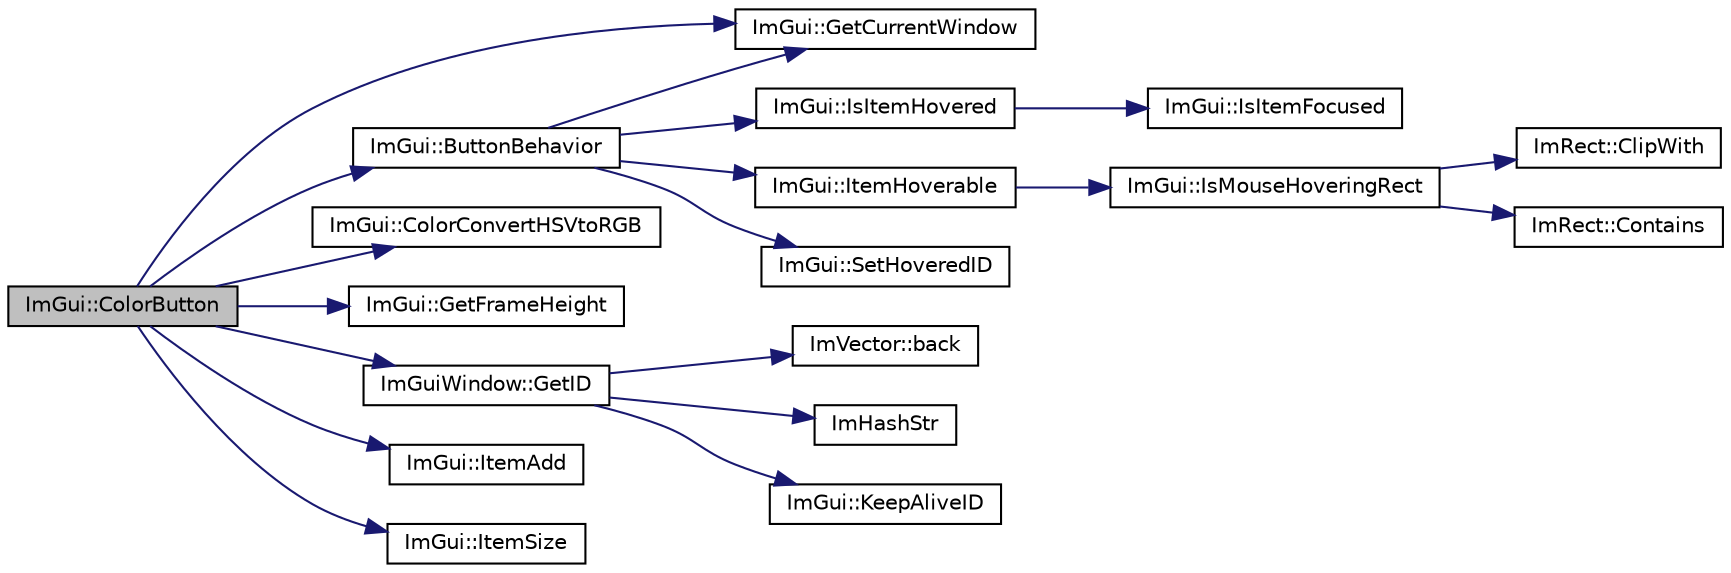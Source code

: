 digraph "ImGui::ColorButton"
{
 // LATEX_PDF_SIZE
  edge [fontname="Helvetica",fontsize="10",labelfontname="Helvetica",labelfontsize="10"];
  node [fontname="Helvetica",fontsize="10",shape=record];
  rankdir="LR";
  Node1 [label="ImGui::ColorButton",height=0.2,width=0.4,color="black", fillcolor="grey75", style="filled", fontcolor="black",tooltip=" "];
  Node1 -> Node2 [color="midnightblue",fontsize="10",style="solid",fontname="Helvetica"];
  Node2 [label="ImGui::ButtonBehavior",height=0.2,width=0.4,color="black", fillcolor="white", style="filled",URL="$namespace_im_gui.html#a65a4f18b1bc8ce0f351687922089f374",tooltip=" "];
  Node2 -> Node3 [color="midnightblue",fontsize="10",style="solid",fontname="Helvetica"];
  Node3 [label="ImGui::GetCurrentWindow",height=0.2,width=0.4,color="black", fillcolor="white", style="filled",URL="$namespace_im_gui.html#a7ceba68eca2b09fb6bf1ad88037e6203",tooltip=" "];
  Node2 -> Node4 [color="midnightblue",fontsize="10",style="solid",fontname="Helvetica"];
  Node4 [label="ImGui::IsItemHovered",height=0.2,width=0.4,color="black", fillcolor="white", style="filled",URL="$namespace_im_gui.html#ac9a400eff3a9561d95e80486c52a660b",tooltip=" "];
  Node4 -> Node5 [color="midnightblue",fontsize="10",style="solid",fontname="Helvetica"];
  Node5 [label="ImGui::IsItemFocused",height=0.2,width=0.4,color="black", fillcolor="white", style="filled",URL="$namespace_im_gui.html#add3290865a67327258c3a32b695adb28",tooltip=" "];
  Node2 -> Node6 [color="midnightblue",fontsize="10",style="solid",fontname="Helvetica"];
  Node6 [label="ImGui::ItemHoverable",height=0.2,width=0.4,color="black", fillcolor="white", style="filled",URL="$namespace_im_gui.html#a488b86a9f235923304186fb86ff64ffb",tooltip=" "];
  Node6 -> Node7 [color="midnightblue",fontsize="10",style="solid",fontname="Helvetica"];
  Node7 [label="ImGui::IsMouseHoveringRect",height=0.2,width=0.4,color="black", fillcolor="white", style="filled",URL="$namespace_im_gui.html#ae0b8ea0e06c457316d6aed6c5b2a1c25",tooltip=" "];
  Node7 -> Node8 [color="midnightblue",fontsize="10",style="solid",fontname="Helvetica"];
  Node8 [label="ImRect::ClipWith",height=0.2,width=0.4,color="black", fillcolor="white", style="filled",URL="$struct_im_rect.html#ac02d5cf6ce0358aea9ed9df43d368f3f",tooltip=" "];
  Node7 -> Node9 [color="midnightblue",fontsize="10",style="solid",fontname="Helvetica"];
  Node9 [label="ImRect::Contains",height=0.2,width=0.4,color="black", fillcolor="white", style="filled",URL="$struct_im_rect.html#ac583156fd0e9306181fff5d120b262ea",tooltip=" "];
  Node2 -> Node10 [color="midnightblue",fontsize="10",style="solid",fontname="Helvetica"];
  Node10 [label="ImGui::SetHoveredID",height=0.2,width=0.4,color="black", fillcolor="white", style="filled",URL="$namespace_im_gui.html#aba1f0c75d6f98702e6b02eb1bc30d915",tooltip=" "];
  Node1 -> Node11 [color="midnightblue",fontsize="10",style="solid",fontname="Helvetica"];
  Node11 [label="ImGui::ColorConvertHSVtoRGB",height=0.2,width=0.4,color="black", fillcolor="white", style="filled",URL="$namespace_im_gui.html#a074427678b3e56378b7dcdefa4c8b5c7",tooltip=" "];
  Node1 -> Node3 [color="midnightblue",fontsize="10",style="solid",fontname="Helvetica"];
  Node1 -> Node12 [color="midnightblue",fontsize="10",style="solid",fontname="Helvetica"];
  Node12 [label="ImGui::GetFrameHeight",height=0.2,width=0.4,color="black", fillcolor="white", style="filled",URL="$namespace_im_gui.html#ae560f17cf3262017cee888d1eb77f294",tooltip=" "];
  Node1 -> Node13 [color="midnightblue",fontsize="10",style="solid",fontname="Helvetica"];
  Node13 [label="ImGuiWindow::GetID",height=0.2,width=0.4,color="black", fillcolor="white", style="filled",URL="$struct_im_gui_window.html#a66400a63bc0b54d7d29e08d1b1b1a42b",tooltip=" "];
  Node13 -> Node14 [color="midnightblue",fontsize="10",style="solid",fontname="Helvetica"];
  Node14 [label="ImVector::back",height=0.2,width=0.4,color="black", fillcolor="white", style="filled",URL="$struct_im_vector.html#a6da15f3c402099ed57078835ab942f8e",tooltip=" "];
  Node13 -> Node15 [color="midnightblue",fontsize="10",style="solid",fontname="Helvetica"];
  Node15 [label="ImHashStr",height=0.2,width=0.4,color="black", fillcolor="white", style="filled",URL="$imgui_8cpp.html#acd1b12694d0365b516bf7373f182eeee",tooltip=" "];
  Node13 -> Node16 [color="midnightblue",fontsize="10",style="solid",fontname="Helvetica"];
  Node16 [label="ImGui::KeepAliveID",height=0.2,width=0.4,color="black", fillcolor="white", style="filled",URL="$namespace_im_gui.html#a85a245c78a9f7c351636bdad6e60c488",tooltip=" "];
  Node1 -> Node17 [color="midnightblue",fontsize="10",style="solid",fontname="Helvetica"];
  Node17 [label="ImGui::ItemAdd",height=0.2,width=0.4,color="black", fillcolor="white", style="filled",URL="$namespace_im_gui.html#a03440eafb6ce299fcb92b2d2cda147a5",tooltip=" "];
  Node1 -> Node18 [color="midnightblue",fontsize="10",style="solid",fontname="Helvetica"];
  Node18 [label="ImGui::ItemSize",height=0.2,width=0.4,color="black", fillcolor="white", style="filled",URL="$namespace_im_gui.html#aeeb1ec6ae6548173dbf813e7df538c48",tooltip=" "];
}
